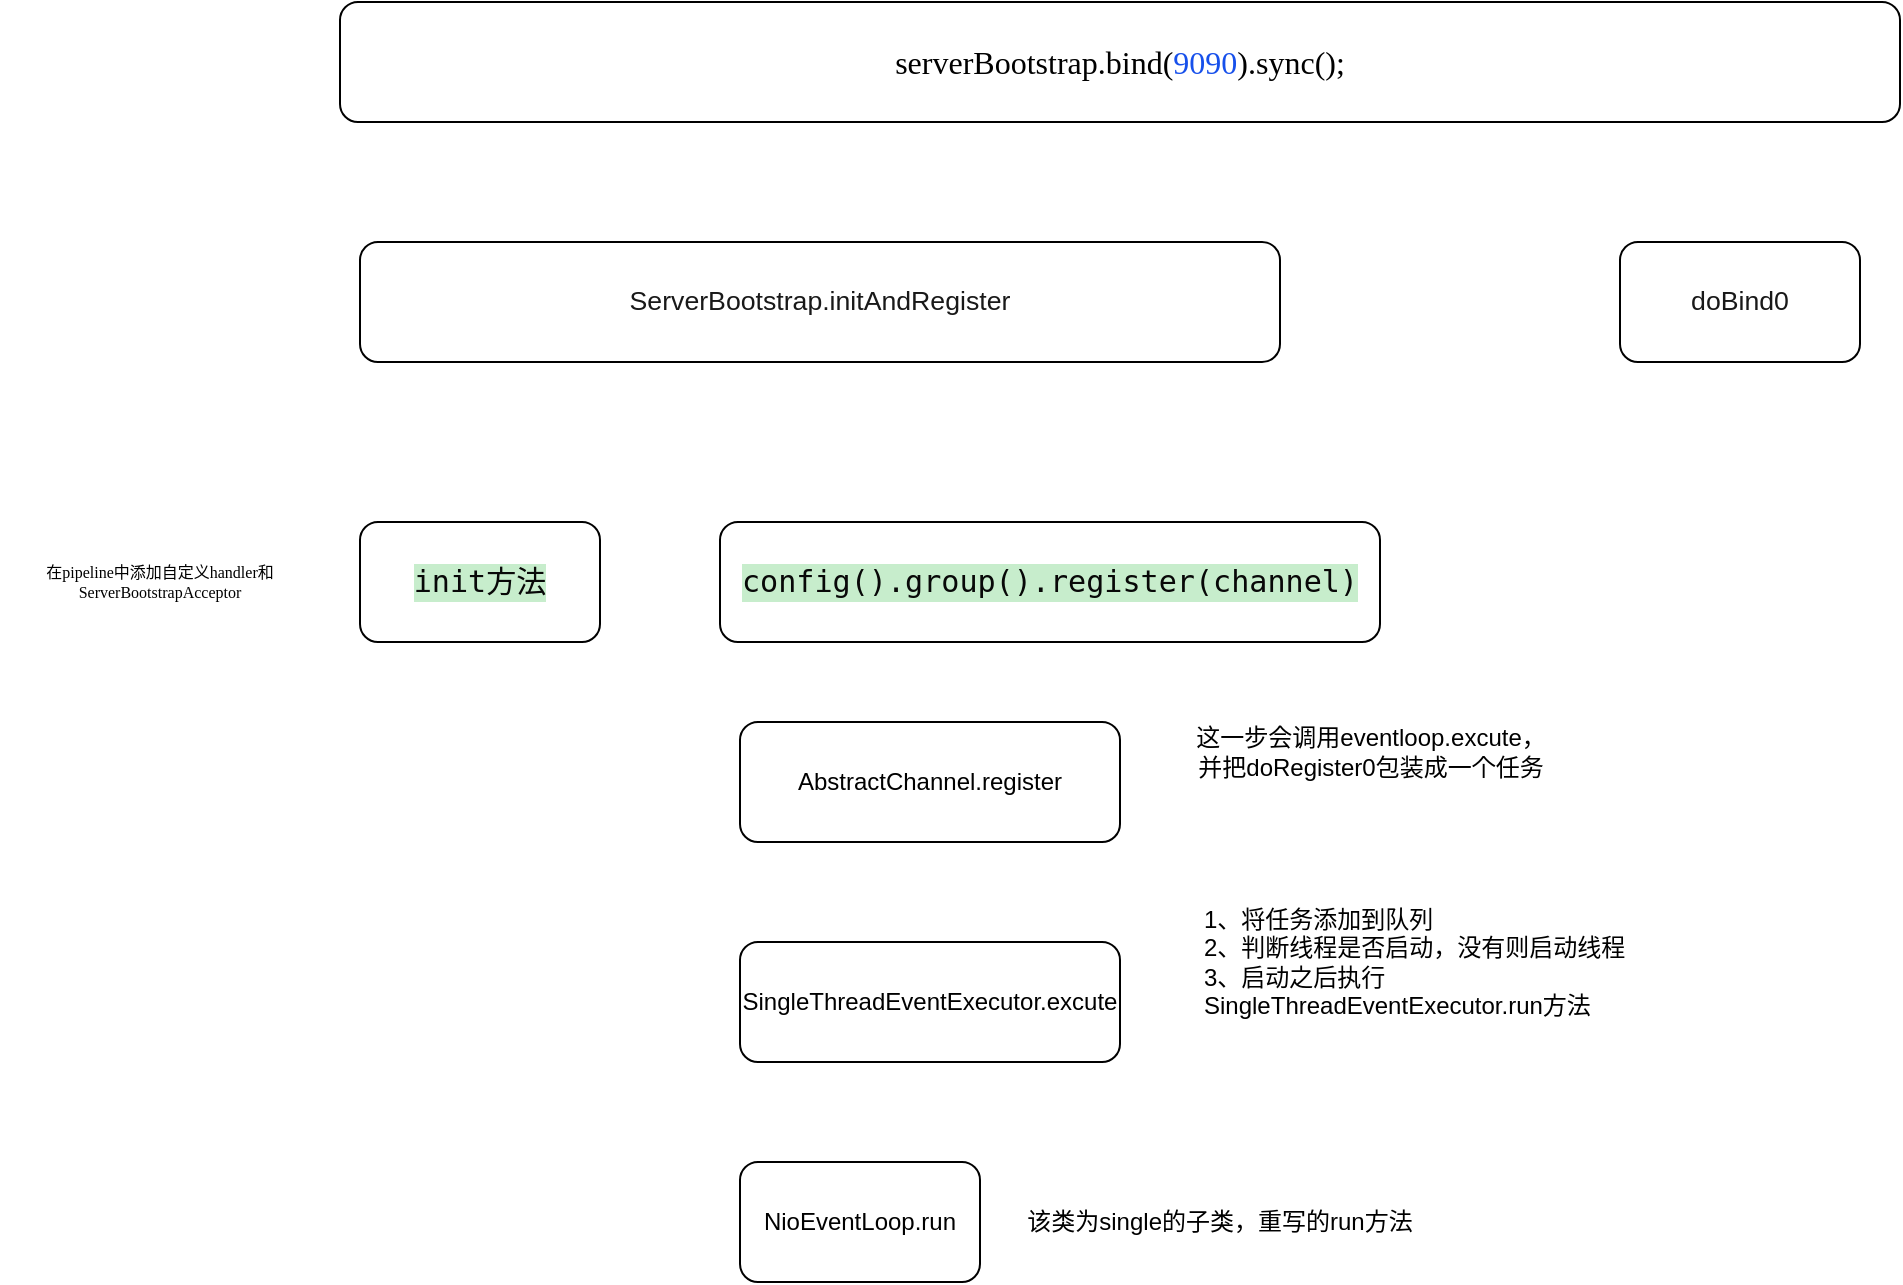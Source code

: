 <mxfile version="14.4.6" type="github">
  <diagram id="RVaA4yIAQ1JbRRIvG2Ix" name="Page-1">
    <mxGraphModel dx="1773" dy="614" grid="1" gridSize="10" guides="1" tooltips="1" connect="1" arrows="1" fold="1" page="1" pageScale="1" pageWidth="827" pageHeight="1169" math="0" shadow="0">
      <root>
        <mxCell id="0" />
        <mxCell id="1" parent="0" />
        <mxCell id="nUSIIqcSna3ShGaQ4jSA-1" value="&lt;p style=&quot;font-size: medium ; margin: 0px&quot;&gt;&lt;span style=&quot;font-family: &amp;#34;jetbrains mono,monospace&amp;#34; ; font-size: 12pt&quot;&gt; serverBootstrap.bind(&lt;/span&gt;&lt;span style=&quot;font-family: &amp;#34;jetbrains mono,monospace&amp;#34; ; font-size: 12pt ; color: rgb(23 , 80 , 235)&quot;&gt;9090&lt;/span&gt;&lt;span style=&quot;font-family: &amp;#34;jetbrains mono,monospace&amp;#34; ; font-size: 12pt&quot;&gt;).sync();&lt;/span&gt;&lt;/p&gt;" style="rounded=1;whiteSpace=wrap;html=1;" vertex="1" parent="1">
          <mxGeometry x="110" y="70" width="780" height="60" as="geometry" />
        </mxCell>
        <mxCell id="nUSIIqcSna3ShGaQ4jSA-2" value="&lt;p align=&quot;center&quot; style=&quot;font-size: medium ; margin: 0px ; line-height: 1px&quot;&gt;&lt;span style=&quot;font-size: 10pt ; color: rgb(25 , 25 , 25)&quot;&gt;ServerBootstrap.initAndRegister&lt;/span&gt;&lt;/p&gt;" style="rounded=1;whiteSpace=wrap;html=1;" vertex="1" parent="1">
          <mxGeometry x="120" y="190" width="460" height="60" as="geometry" />
        </mxCell>
        <mxCell id="nUSIIqcSna3ShGaQ4jSA-3" value="&lt;p align=&quot;center&quot; style=&quot;font-size: medium ; margin: 0px ; line-height: 1px&quot;&gt;&lt;span style=&quot;font-size: 10pt ; color: rgb(25 , 25 , 25)&quot;&gt;doBind0&lt;/span&gt;&lt;/p&gt;" style="rounded=1;whiteSpace=wrap;html=1;" vertex="1" parent="1">
          <mxGeometry x="750" y="190" width="120" height="60" as="geometry" />
        </mxCell>
        <mxCell id="nUSIIqcSna3ShGaQ4jSA-4" value="&lt;pre style=&quot;background-color: #c7edcc ; color: #080808 ; font-family: &amp;#34;jetbrains mono&amp;#34; , monospace ; font-size: 11.3pt&quot;&gt;init方法&lt;/pre&gt;" style="rounded=1;whiteSpace=wrap;html=1;" vertex="1" parent="1">
          <mxGeometry x="120" y="330" width="120" height="60" as="geometry" />
        </mxCell>
        <mxCell id="nUSIIqcSna3ShGaQ4jSA-7" value="&lt;p style=&quot;margin: 0px ; font-size: 8px&quot;&gt;&lt;span style=&quot;font-family: &amp;#34;arial&amp;#34; ; font-size: 8px&quot;&gt;在&lt;/span&gt;&lt;span style=&quot;font-family: &amp;#34;jetbrains mono,monospace&amp;#34; ; font-size: 8px&quot;&gt;pipeline中添加自定义handler和ServerBootstrapAcceptor&lt;/span&gt;&lt;/p&gt;" style="text;html=1;strokeColor=none;fillColor=none;align=center;verticalAlign=middle;whiteSpace=wrap;rounded=0;" vertex="1" parent="1">
          <mxGeometry x="-60" y="350" width="160" height="20" as="geometry" />
        </mxCell>
        <mxCell id="nUSIIqcSna3ShGaQ4jSA-8" value="&lt;pre style=&quot;background-color: #c7edcc ; color: #080808 ; font-family: &amp;#34;jetbrains mono&amp;#34; , monospace ; font-size: 11.3pt&quot;&gt;config().group().register(channel)&lt;/pre&gt;" style="rounded=1;whiteSpace=wrap;html=1;" vertex="1" parent="1">
          <mxGeometry x="300" y="330" width="330" height="60" as="geometry" />
        </mxCell>
        <mxCell id="nUSIIqcSna3ShGaQ4jSA-9" value="AbstractChannel.register" style="rounded=1;whiteSpace=wrap;html=1;" vertex="1" parent="1">
          <mxGeometry x="310" y="430" width="190" height="60" as="geometry" />
        </mxCell>
        <mxCell id="nUSIIqcSna3ShGaQ4jSA-10" value="这一步会调用eventloop.excute，&lt;br&gt;并把doRegister0包装成一个任务" style="text;html=1;align=center;verticalAlign=middle;resizable=0;points=[];autosize=1;" vertex="1" parent="1">
          <mxGeometry x="530" y="430" width="190" height="30" as="geometry" />
        </mxCell>
        <mxCell id="nUSIIqcSna3ShGaQ4jSA-11" value="SingleThreadEventExecutor.excute" style="rounded=1;whiteSpace=wrap;html=1;" vertex="1" parent="1">
          <mxGeometry x="310" y="540" width="190" height="60" as="geometry" />
        </mxCell>
        <mxCell id="nUSIIqcSna3ShGaQ4jSA-12" value="1、将任务添加到队列&lt;br&gt;&lt;div&gt;&lt;span&gt;2、判断线程是否启动，没有则启动线程&lt;/span&gt;&lt;/div&gt;&lt;div&gt;&lt;span&gt;3、启动之后执行&lt;/span&gt;&lt;/div&gt;&lt;span style=&quot;text-align: center&quot;&gt;SingleThreadEventExecutor.run方法&lt;/span&gt;" style="text;html=1;strokeColor=none;fillColor=none;align=left;verticalAlign=middle;whiteSpace=wrap;rounded=0;" vertex="1" parent="1">
          <mxGeometry x="540" y="540" width="220" height="20" as="geometry" />
        </mxCell>
        <mxCell id="nUSIIqcSna3ShGaQ4jSA-13" value="NioEventLoop.run" style="rounded=1;whiteSpace=wrap;html=1;" vertex="1" parent="1">
          <mxGeometry x="310" y="650" width="120" height="60" as="geometry" />
        </mxCell>
        <mxCell id="nUSIIqcSna3ShGaQ4jSA-14" value="该类为single的子类，重写的run方法" style="text;html=1;strokeColor=none;fillColor=none;align=center;verticalAlign=middle;whiteSpace=wrap;rounded=0;" vertex="1" parent="1">
          <mxGeometry x="430" y="670" width="240" height="20" as="geometry" />
        </mxCell>
      </root>
    </mxGraphModel>
  </diagram>
</mxfile>
